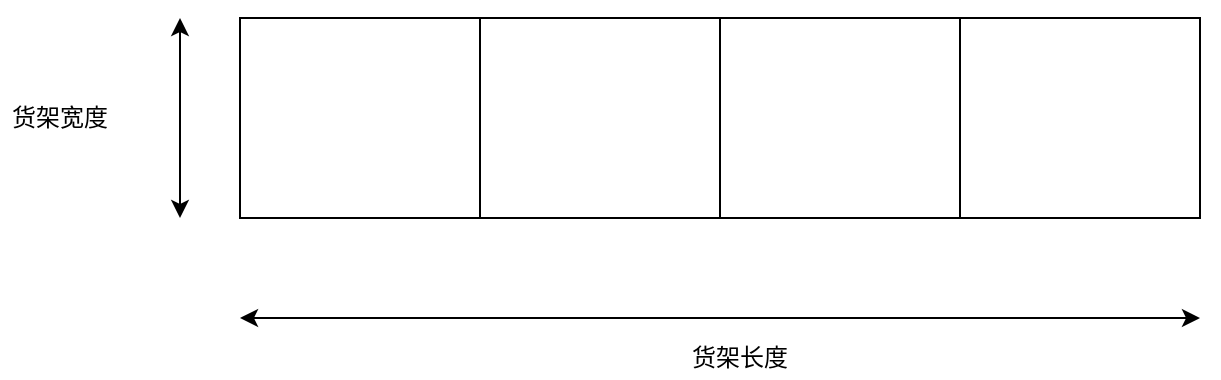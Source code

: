 <mxfile version="13.4.1" type="github">
  <diagram id="zfksT3eoctR7wF4i4gyv" name="Page-1">
    <mxGraphModel dx="1426" dy="722" grid="1" gridSize="10" guides="1" tooltips="1" connect="1" arrows="1" fold="1" page="1" pageScale="1" pageWidth="827" pageHeight="1169" math="0" shadow="0">
      <root>
        <mxCell id="0" />
        <mxCell id="1" parent="0" />
        <mxCell id="G8F1h2zgY8iMUg6pUyBb-1" value="" style="rounded=0;whiteSpace=wrap;html=1;" vertex="1" parent="1">
          <mxGeometry x="200" y="320" width="480" height="100" as="geometry" />
        </mxCell>
        <mxCell id="G8F1h2zgY8iMUg6pUyBb-2" value="" style="endArrow=none;html=1;entryX=0.5;entryY=0;entryDx=0;entryDy=0;exitX=0.5;exitY=1;exitDx=0;exitDy=0;" edge="1" parent="1" source="G8F1h2zgY8iMUg6pUyBb-1" target="G8F1h2zgY8iMUg6pUyBb-1">
          <mxGeometry width="50" height="50" relative="1" as="geometry">
            <mxPoint x="390" y="400" as="sourcePoint" />
            <mxPoint x="440" y="350" as="targetPoint" />
          </mxGeometry>
        </mxCell>
        <mxCell id="G8F1h2zgY8iMUg6pUyBb-4" value="" style="endArrow=none;html=1;entryX=0.25;entryY=0;entryDx=0;entryDy=0;exitX=0.25;exitY=1;exitDx=0;exitDy=0;" edge="1" parent="1" source="G8F1h2zgY8iMUg6pUyBb-1" target="G8F1h2zgY8iMUg6pUyBb-1">
          <mxGeometry width="50" height="50" relative="1" as="geometry">
            <mxPoint x="390" y="400" as="sourcePoint" />
            <mxPoint x="440" y="350" as="targetPoint" />
          </mxGeometry>
        </mxCell>
        <mxCell id="G8F1h2zgY8iMUg6pUyBb-12" value="" style="endArrow=none;html=1;exitX=0.75;exitY=1;exitDx=0;exitDy=0;" edge="1" parent="1" source="G8F1h2zgY8iMUg6pUyBb-1">
          <mxGeometry width="50" height="50" relative="1" as="geometry">
            <mxPoint x="510" y="370" as="sourcePoint" />
            <mxPoint x="560" y="320" as="targetPoint" />
          </mxGeometry>
        </mxCell>
        <mxCell id="G8F1h2zgY8iMUg6pUyBb-13" value="" style="endArrow=classic;startArrow=classic;html=1;" edge="1" parent="1">
          <mxGeometry width="50" height="50" relative="1" as="geometry">
            <mxPoint x="200" y="470" as="sourcePoint" />
            <mxPoint x="680" y="470" as="targetPoint" />
          </mxGeometry>
        </mxCell>
        <mxCell id="G8F1h2zgY8iMUg6pUyBb-14" value="货架长度" style="text;html=1;strokeColor=none;fillColor=none;align=center;verticalAlign=middle;whiteSpace=wrap;rounded=0;" vertex="1" parent="1">
          <mxGeometry x="420" y="480" width="60" height="20" as="geometry" />
        </mxCell>
        <mxCell id="G8F1h2zgY8iMUg6pUyBb-15" value="货架宽度" style="text;html=1;strokeColor=none;fillColor=none;align=center;verticalAlign=middle;whiteSpace=wrap;rounded=0;" vertex="1" parent="1">
          <mxGeometry x="80" y="360" width="60" height="20" as="geometry" />
        </mxCell>
        <mxCell id="G8F1h2zgY8iMUg6pUyBb-16" value="" style="endArrow=classic;startArrow=classic;html=1;" edge="1" parent="1">
          <mxGeometry width="50" height="50" relative="1" as="geometry">
            <mxPoint x="170" y="420" as="sourcePoint" />
            <mxPoint x="170" y="320" as="targetPoint" />
          </mxGeometry>
        </mxCell>
      </root>
    </mxGraphModel>
  </diagram>
</mxfile>

